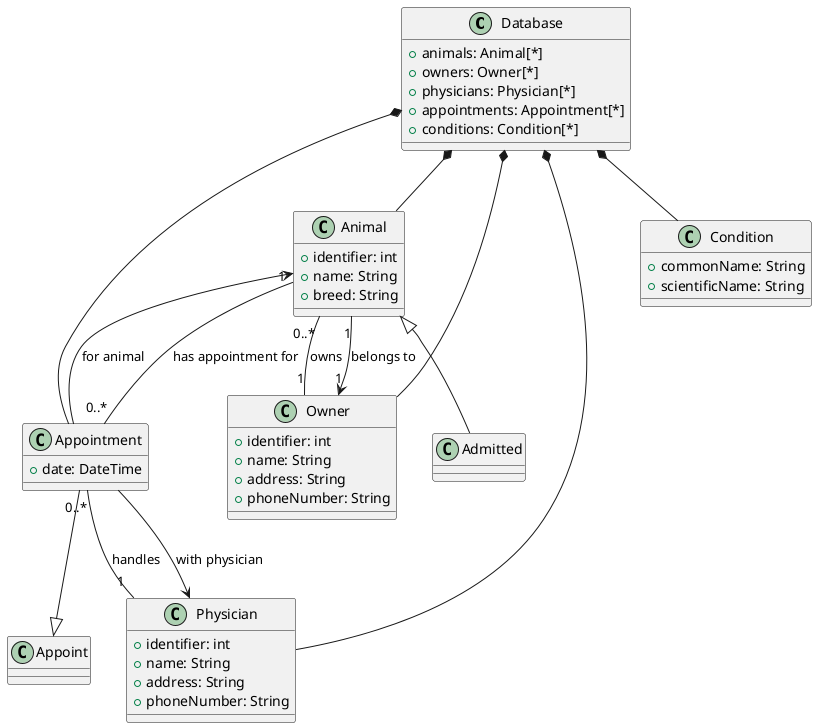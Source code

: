 @startuml

' Define the central Database class aggregating all entities
class Database {
  +animals: Animal[*]
  +owners: Owner[*]
  +physicians: Physician[*]
  +appointments: Appointment[*]
  +conditions: Condition[*]
}

' Define the Animal entity
class Animal {
  +identifier: int
  +name: String
  +breed: String
}

' Admitted is a specialization of Animal (i.e. an admitted animal is an animal)
class Admitted
Animal <|-- Admitted

' Define the Owner entity
class Owner {
  +identifier: int
  +name: String
  +address: String
  +phoneNumber: String
}

' Define an abstract (or base) appoint class to denote scheduling actions.
class Appoint

' Appointment (a.k.a. appointement) extends Appoint.
class Appointment {
  +date: DateTime
}
Appointment --|> Appoint

' Define the Physician entity
class Physician {
  +identifier: int
  +name: String
  +address: String
  +phoneNumber: String
}

' Define the Condition entity
class Condition {
  +commonName: String
  +scientificName: String
}

'------------------------------------------------------------
' Associations between classes

' The Database aggregates the main entities
Database *-- Animal
Database *-- Owner
Database *-- Physician
Database *-- Appointment
Database *-- Condition

' An Owner owns one or more Animals.
Owner "1" -- "0..*" Animal : owns

' Each Animal has exactly one Owner.
Animal "1" --> "1" Owner : belongs to

' An Animal can have many Appointments (for example, for check-ups).
Animal "1" -- "0..*" Appointment : "has appointment for"

' A Physician is responsible for many Appointments.
Physician "1" -- "0..*" Appointment : "handles"

' Each Appointment is for one Animal and one Physician.
Appointment --> Animal : "for animal"
Appointment --> Physician : "with physician"

' Note: The Database stores common Conditions for each breed.
' Although the common conditions are linked to breeds (stored as Animal.breed),
' we model this here by having the Database aggregate Conditions.
' (In a more detailed design, a separate Breed class could associate with Conditions.)

@enduml